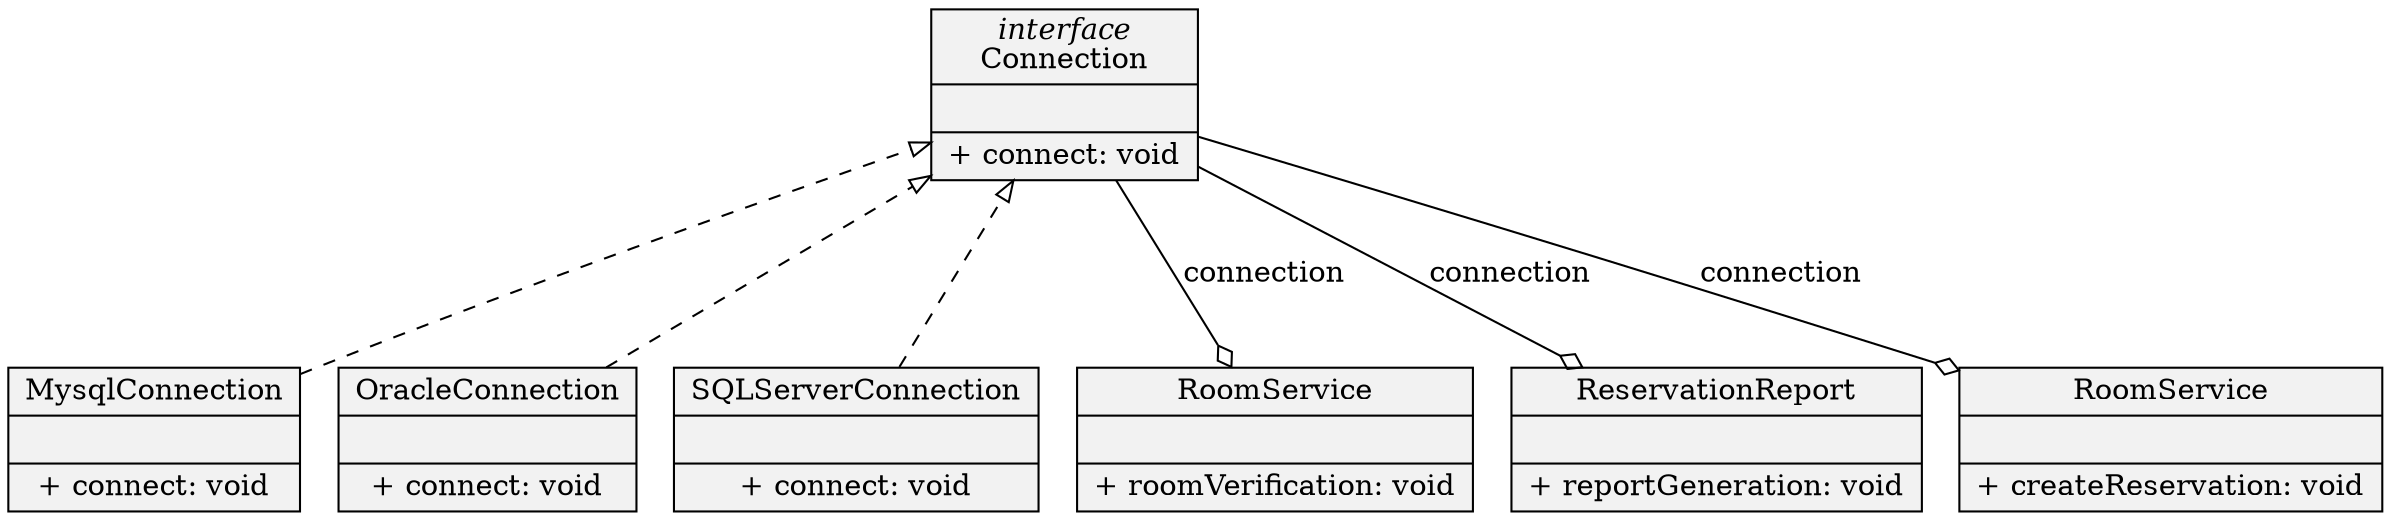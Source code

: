 /*
 * http://fsteeg.com/notes/uml-class-diagrams-with-graphviz
 * https://www.devmedia.com.br/modelagem-de-software-com-uml/20140
 * https://www.graphviz.org/doc/info/attrs.html#k:arrowType
 * https://www.ateomomento.com.br/uml-diagrama-de-classes/
 * http://www.blackwasp.co.uk/gofpatterns.aspx
 * https://www.dofactory.com/net/design-patterns
*/

digraph hierarchy {
    rankdir=BT; // direção de baixo para o topo
    node[shape=record,style=filled,fillcolor=gray95];
    edge[arrowhead=none,arrowtail=none,dir=both,minlen=2];
    // https://www.graphviz.org/doc/info/arrows.html
    // generalização (herança): [arrowhead=onormal]
    // implementação (interface): [arrowhead=onormal,style=dashed]
    // composição: [arrowtail=odiamond,headlabel="",taillabel="",label="connection"]
    // agregação: [arrowtail=diamond,headlabel="",taillabel="",label="connection"]

    Connection[label = <{<i>interface</i><br/>Connection||+ connect: void}>];

    {
        rank = same;
        MysqlConnection[label = <{MysqlConnection||+ connect: void}>];
        OracleConnection[label = <{OracleConnection||+ connect: void}>];
        SQLServerConnection[label = <{SQLServerConnection||+ connect: void}>];
    }

    {
        rank = same;
        RoomService[label = <{RoomService||+ roomVerification: void}>];
        ReservationReport[label = <{ReservationReport||+ reportGeneration: void}>];
        ReservationService[label = <{RoomService||+ createReservation: void}>];
    }

    MysqlConnection->Connection[arrowhead=onormal,style=dashed];
    OracleConnection->Connection[arrowhead=onormal,style=dashed];
    SQLServerConnection->Connection[arrowhead=onormal,style=dashed];
    RoomService->Connection[arrowtail=odiamond,label="connection"];
    ReservationReport->Connection[arrowtail=odiamond,label="connection"];
    ReservationService->Connection[arrowtail=odiamond,label="connection"];
}
